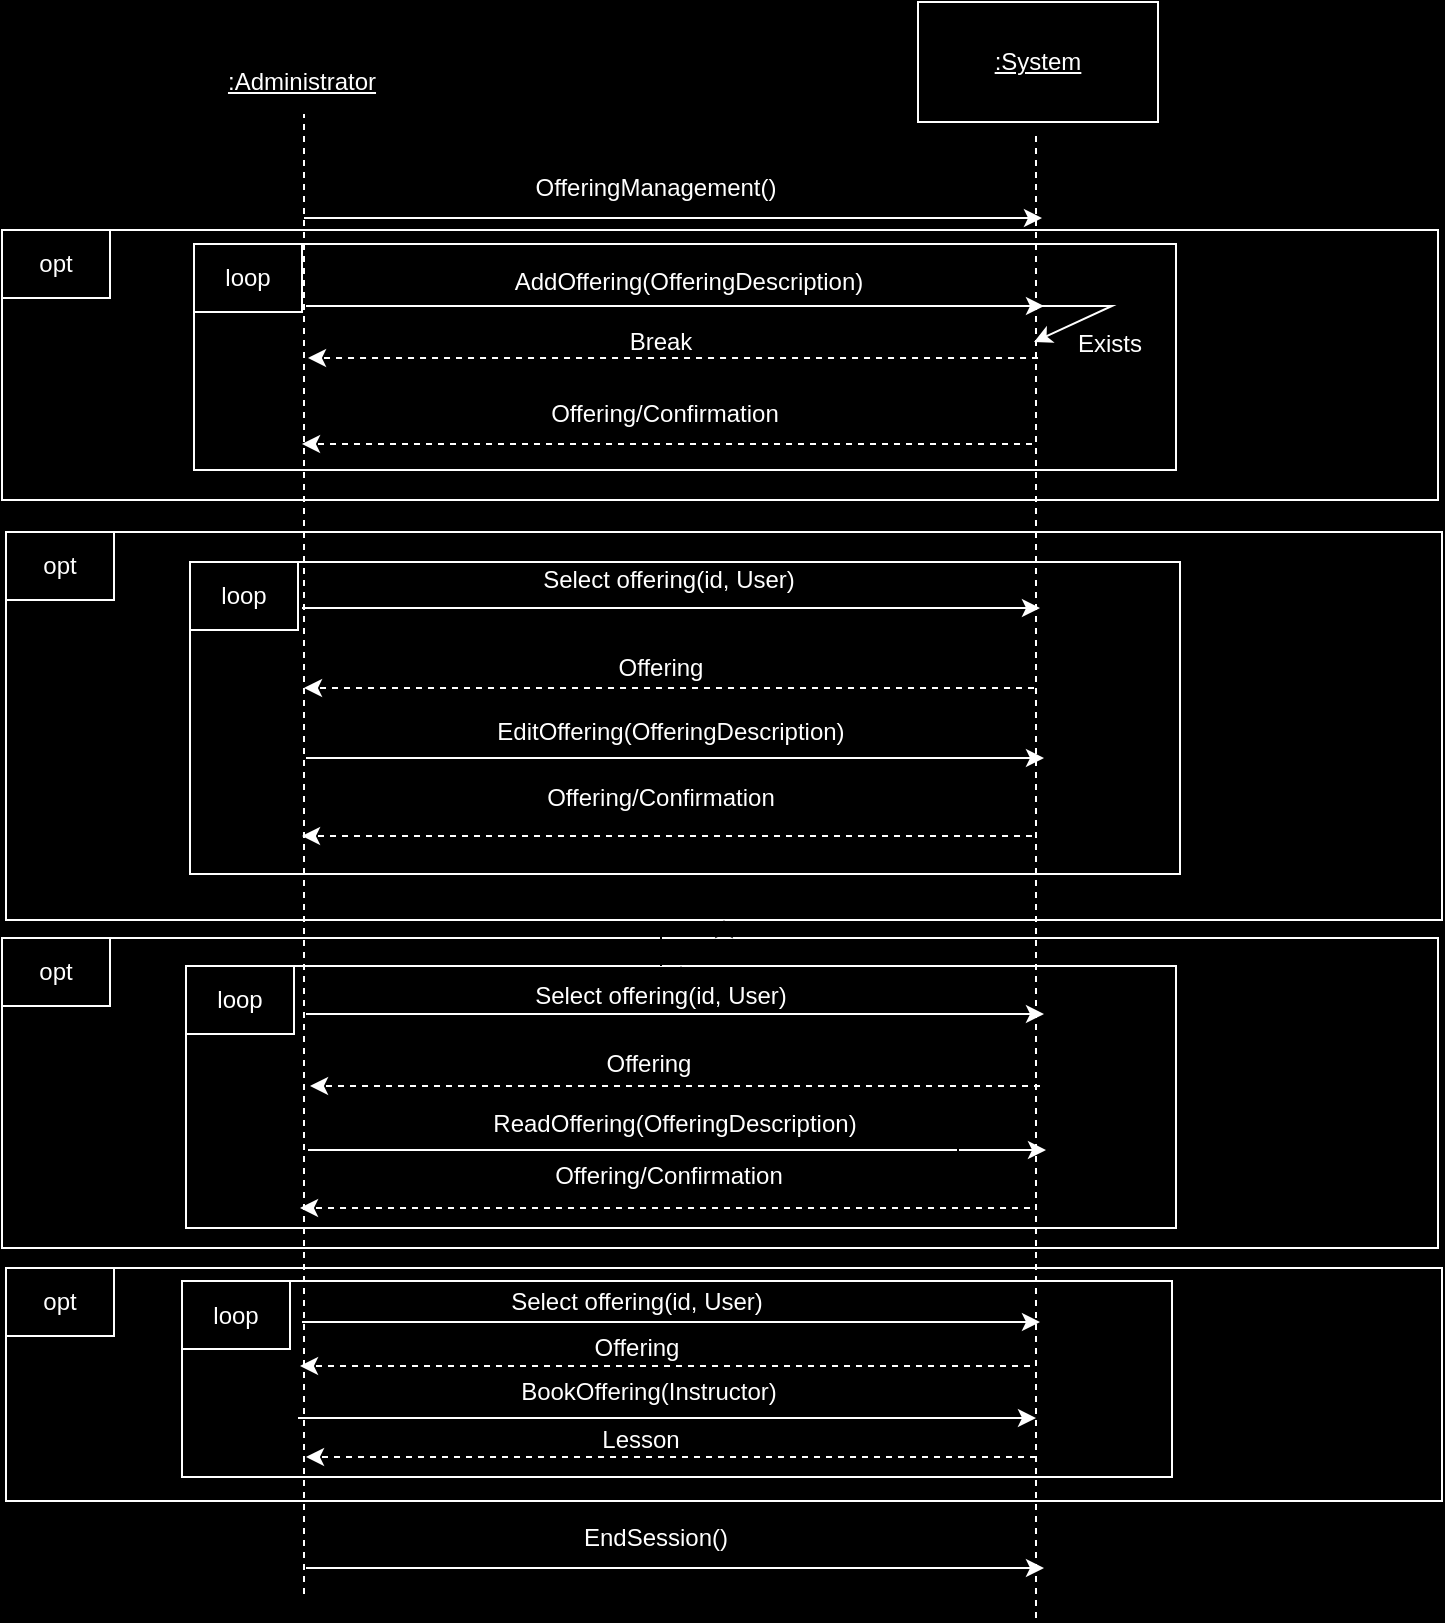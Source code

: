 <mxfile version="24.8.4">
  <diagram name="Page-1" id="S6R2McVNnZuRSGAqZM0K">
    <mxGraphModel dx="576" dy="791" grid="0" gridSize="10" guides="1" tooltips="1" connect="1" arrows="1" fold="1" page="1" pageScale="1" pageWidth="850" pageHeight="1100" background="#000000" math="0" shadow="0">
      <root>
        <mxCell id="0" />
        <mxCell id="1" parent="0" />
        <mxCell id="QQqbGXnuYd3Xe5WtPTO5-54" value="" style="rounded=0;whiteSpace=wrap;html=1;fillColor=#000000;strokeColor=#FFFFFF;" parent="1" vertex="1">
          <mxGeometry x="918" y="783" width="718" height="116.5" as="geometry" />
        </mxCell>
        <mxCell id="QQqbGXnuYd3Xe5WtPTO5-55" value="" style="rounded=0;whiteSpace=wrap;html=1;fillColor=#000000;strokeColor=#FFFFFF;" parent="1" vertex="1">
          <mxGeometry x="1006" y="789.5" width="495" height="98" as="geometry" />
        </mxCell>
        <mxCell id="QQqbGXnuYd3Xe5WtPTO5-56" value="&lt;font color=&quot;#ffffff&quot;&gt;BookOffering(Instructor)&lt;/font&gt;" style="text;html=1;align=center;verticalAlign=middle;whiteSpace=wrap;rounded=0;" parent="1" vertex="1">
          <mxGeometry x="1118" y="830" width="243" height="30" as="geometry" />
        </mxCell>
        <mxCell id="QQqbGXnuYd3Xe5WtPTO5-57" value="" style="endArrow=classic;html=1;rounded=0;strokeColor=#FFFFFF;" parent="1" edge="1">
          <mxGeometry width="50" height="50" relative="1" as="geometry">
            <mxPoint x="1064" y="858" as="sourcePoint" />
            <mxPoint x="1433" y="858" as="targetPoint" />
          </mxGeometry>
        </mxCell>
        <mxCell id="QQqbGXnuYd3Xe5WtPTO5-58" value="" style="endArrow=classic;html=1;rounded=0;strokeColor=#FFFFFF;dashed=1;" parent="1" edge="1">
          <mxGeometry width="50" height="50" relative="1" as="geometry">
            <mxPoint x="1433" y="877.5" as="sourcePoint" />
            <mxPoint x="1068" y="877.5" as="targetPoint" />
          </mxGeometry>
        </mxCell>
        <mxCell id="QQqbGXnuYd3Xe5WtPTO5-59" value="&lt;font style=&quot;background-color: rgb(0, 0, 0);&quot; color=&quot;#ffffff&quot;&gt;Lesson&lt;/font&gt;" style="text;html=1;align=center;verticalAlign=middle;whiteSpace=wrap;rounded=0;" parent="1" vertex="1">
          <mxGeometry x="1114" y="853.5" width="243" height="30" as="geometry" />
        </mxCell>
        <mxCell id="QQqbGXnuYd3Xe5WtPTO5-60" value="&lt;span style=&quot;color: rgb(255, 255, 255);&quot;&gt;loop&lt;/span&gt;" style="rounded=0;whiteSpace=wrap;html=1;fillColor=#000000;strokeColor=#FFFFFF;" parent="1" vertex="1">
          <mxGeometry x="1006" y="789.5" width="54" height="34" as="geometry" />
        </mxCell>
        <mxCell id="QQqbGXnuYd3Xe5WtPTO5-61" value="&lt;span style=&quot;color: rgb(255, 255, 255);&quot;&gt;opt&lt;/span&gt;" style="rounded=0;whiteSpace=wrap;html=1;fillColor=#000000;strokeColor=#FFFFFF;" parent="1" vertex="1">
          <mxGeometry x="918" y="783" width="54" height="34" as="geometry" />
        </mxCell>
        <mxCell id="QQqbGXnuYd3Xe5WtPTO5-1" value="" style="rounded=0;whiteSpace=wrap;html=1;fillColor=#000000;strokeColor=#FFFFFF;" parent="1" vertex="1">
          <mxGeometry x="916" y="618" width="718" height="155" as="geometry" />
        </mxCell>
        <mxCell id="QQqbGXnuYd3Xe5WtPTO5-2" value="" style="rounded=0;whiteSpace=wrap;html=1;fillColor=#000000;strokeColor=#FFFFFF;" parent="1" vertex="1">
          <mxGeometry x="1008" y="632" width="495" height="131" as="geometry" />
        </mxCell>
        <mxCell id="QQqbGXnuYd3Xe5WtPTO5-3" value="" style="endArrow=classic;html=1;rounded=0;strokeColor=#FFFFFF;" parent="1" edge="1">
          <mxGeometry width="50" height="50" relative="1" as="geometry">
            <mxPoint x="1069" y="724" as="sourcePoint" />
            <mxPoint x="1438" y="724" as="targetPoint" />
          </mxGeometry>
        </mxCell>
        <mxCell id="QQqbGXnuYd3Xe5WtPTO5-49" style="edgeStyle=orthogonalEdgeStyle;rounded=0;orthogonalLoop=1;jettySize=auto;html=1;exitX=0.5;exitY=1;exitDx=0;exitDy=0;" parent="1" source="QQqbGXnuYd3Xe5WtPTO5-4" target="QQqbGXnuYd3Xe5WtPTO5-2" edge="1">
          <mxGeometry relative="1" as="geometry" />
        </mxCell>
        <mxCell id="QQqbGXnuYd3Xe5WtPTO5-4" value="&lt;font color=&quot;#ffffff&quot;&gt;ReadOffering(OfferingDescription)&lt;/font&gt;" style="text;html=1;align=center;verticalAlign=middle;whiteSpace=wrap;rounded=0;" parent="1" vertex="1">
          <mxGeometry x="1131" y="696" width="243" height="30" as="geometry" />
        </mxCell>
        <mxCell id="QQqbGXnuYd3Xe5WtPTO5-5" value="" style="endArrow=classic;html=1;rounded=0;strokeColor=#FFFFFF;dashed=1;" parent="1" edge="1">
          <mxGeometry width="50" height="50" relative="1" as="geometry">
            <mxPoint x="1430" y="753" as="sourcePoint" />
            <mxPoint x="1065" y="753" as="targetPoint" />
          </mxGeometry>
        </mxCell>
        <mxCell id="QQqbGXnuYd3Xe5WtPTO5-6" value="&lt;font style=&quot;background-color: rgb(0, 0, 0);&quot; color=&quot;#ffffff&quot;&gt;Offering/Confirmation&lt;/font&gt;" style="text;html=1;align=center;verticalAlign=middle;whiteSpace=wrap;rounded=0;" parent="1" vertex="1">
          <mxGeometry x="1128" y="722" width="243" height="30" as="geometry" />
        </mxCell>
        <mxCell id="QQqbGXnuYd3Xe5WtPTO5-9" value="&lt;span style=&quot;color: rgb(255, 255, 255);&quot;&gt;opt&lt;/span&gt;" style="rounded=0;whiteSpace=wrap;html=1;fillColor=#000000;strokeColor=#FFFFFF;" parent="1" vertex="1">
          <mxGeometry x="916" y="618" width="54" height="34" as="geometry" />
        </mxCell>
        <mxCell id="QQqbGXnuYd3Xe5WtPTO5-10" value="&lt;span style=&quot;color: rgb(255, 255, 255);&quot;&gt;loop&lt;/span&gt;" style="rounded=0;whiteSpace=wrap;html=1;fillColor=#000000;strokeColor=#FFFFFF;" parent="1" vertex="1">
          <mxGeometry x="1008" y="632" width="54" height="34" as="geometry" />
        </mxCell>
        <mxCell id="QQqbGXnuYd3Xe5WtPTO5-11" value="" style="rounded=0;whiteSpace=wrap;html=1;fillColor=#000000;strokeColor=#FFFFFF;" parent="1" vertex="1">
          <mxGeometry x="918" y="415" width="718" height="194" as="geometry" />
        </mxCell>
        <mxCell id="QQqbGXnuYd3Xe5WtPTO5-12" value="" style="rounded=0;whiteSpace=wrap;html=1;fillColor=#000000;strokeColor=#FFFFFF;" parent="1" vertex="1">
          <mxGeometry x="1010" y="430" width="495" height="156" as="geometry" />
        </mxCell>
        <mxCell id="QQqbGXnuYd3Xe5WtPTO5-13" value="" style="endArrow=classic;html=1;rounded=0;strokeColor=#FFFFFF;" parent="1" edge="1">
          <mxGeometry width="50" height="50" relative="1" as="geometry">
            <mxPoint x="1068" y="528" as="sourcePoint" />
            <mxPoint x="1437" y="528" as="targetPoint" />
          </mxGeometry>
        </mxCell>
        <mxCell id="QQqbGXnuYd3Xe5WtPTO5-14" value="&lt;font color=&quot;#ffffff&quot;&gt;EditOffering(OfferingDescription)&lt;/font&gt;" style="text;html=1;align=center;verticalAlign=middle;whiteSpace=wrap;rounded=0;" parent="1" vertex="1">
          <mxGeometry x="1129" y="500" width="243" height="30" as="geometry" />
        </mxCell>
        <mxCell id="QQqbGXnuYd3Xe5WtPTO5-15" value="" style="endArrow=classic;html=1;rounded=0;strokeColor=#FFFFFF;dashed=1;" parent="1" edge="1">
          <mxGeometry width="50" height="50" relative="1" as="geometry">
            <mxPoint x="1431" y="567" as="sourcePoint" />
            <mxPoint x="1066" y="567" as="targetPoint" />
          </mxGeometry>
        </mxCell>
        <mxCell id="QQqbGXnuYd3Xe5WtPTO5-16" value="&lt;font style=&quot;background-color: rgb(0, 0, 0);&quot; color=&quot;#ffffff&quot;&gt;Offering/Confirmation&lt;/font&gt;" style="text;html=1;align=center;verticalAlign=middle;whiteSpace=wrap;rounded=0;" parent="1" vertex="1">
          <mxGeometry x="1124" y="533" width="243" height="30" as="geometry" />
        </mxCell>
        <mxCell id="QQqbGXnuYd3Xe5WtPTO5-19" value="&lt;span style=&quot;color: rgb(255, 255, 255);&quot;&gt;opt&lt;/span&gt;" style="rounded=0;whiteSpace=wrap;html=1;fillColor=#000000;strokeColor=#FFFFFF;" parent="1" vertex="1">
          <mxGeometry x="918" y="415" width="54" height="34" as="geometry" />
        </mxCell>
        <mxCell id="QQqbGXnuYd3Xe5WtPTO5-20" value="&lt;span style=&quot;color: rgb(255, 255, 255);&quot;&gt;loop&lt;/span&gt;" style="rounded=0;whiteSpace=wrap;html=1;fillColor=#000000;strokeColor=#FFFFFF;" parent="1" vertex="1">
          <mxGeometry x="1010" y="430" width="54" height="34" as="geometry" />
        </mxCell>
        <mxCell id="QQqbGXnuYd3Xe5WtPTO5-21" value="" style="rounded=0;whiteSpace=wrap;html=1;fillColor=#000000;strokeColor=#FFFFFF;" parent="1" vertex="1">
          <mxGeometry x="916" y="264" width="718" height="135" as="geometry" />
        </mxCell>
        <mxCell id="QQqbGXnuYd3Xe5WtPTO5-22" value="" style="rounded=0;whiteSpace=wrap;html=1;fillColor=#000000;strokeColor=#FFFFFF;" parent="1" vertex="1">
          <mxGeometry x="1012" y="271" width="491" height="113" as="geometry" />
        </mxCell>
        <mxCell id="QQqbGXnuYd3Xe5WtPTO5-23" value="" style="endArrow=none;dashed=1;html=1;rounded=0;strokeColor=#FFFFFF;" parent="1" edge="1">
          <mxGeometry width="50" height="50" relative="1" as="geometry">
            <mxPoint x="1067" y="946" as="sourcePoint" />
            <mxPoint x="1067" y="206" as="targetPoint" />
          </mxGeometry>
        </mxCell>
        <mxCell id="QQqbGXnuYd3Xe5WtPTO5-24" value="" style="endArrow=none;dashed=1;html=1;rounded=0;strokeColor=#FFFFFF;" parent="1" edge="1">
          <mxGeometry width="50" height="50" relative="1" as="geometry">
            <mxPoint x="1433" y="958" as="sourcePoint" />
            <mxPoint x="1433" y="214" as="targetPoint" />
          </mxGeometry>
        </mxCell>
        <mxCell id="QQqbGXnuYd3Xe5WtPTO5-25" value="&lt;font color=&quot;#ffffff&quot;&gt;&lt;u&gt;:Administrator&lt;/u&gt;&lt;/font&gt;" style="text;html=1;align=center;verticalAlign=middle;whiteSpace=wrap;rounded=0;" parent="1" vertex="1">
          <mxGeometry x="1036" y="175" width="60" height="30" as="geometry" />
        </mxCell>
        <mxCell id="QQqbGXnuYd3Xe5WtPTO5-26" value="" style="rounded=0;whiteSpace=wrap;html=1;fillColor=#000000;strokeColor=#FFFFFF;" parent="1" vertex="1">
          <mxGeometry x="1374" y="150" width="120" height="60" as="geometry" />
        </mxCell>
        <mxCell id="QQqbGXnuYd3Xe5WtPTO5-27" value="&lt;font color=&quot;#ffffff&quot;&gt;&lt;u&gt;:System&lt;/u&gt;&lt;/font&gt;" style="text;html=1;align=center;verticalAlign=middle;whiteSpace=wrap;rounded=0;" parent="1" vertex="1">
          <mxGeometry x="1404" y="165" width="60" height="30" as="geometry" />
        </mxCell>
        <mxCell id="QQqbGXnuYd3Xe5WtPTO5-28" value="" style="endArrow=classic;html=1;rounded=0;strokeColor=#FFFFFF;" parent="1" edge="1">
          <mxGeometry width="50" height="50" relative="1" as="geometry">
            <mxPoint x="1067" y="258" as="sourcePoint" />
            <mxPoint x="1436" y="258" as="targetPoint" />
          </mxGeometry>
        </mxCell>
        <mxCell id="QQqbGXnuYd3Xe5WtPTO5-29" value="&lt;font color=&quot;#ffffff&quot;&gt;OfferingManagement()&lt;/font&gt;" style="text;html=1;align=center;verticalAlign=middle;whiteSpace=wrap;rounded=0;" parent="1" vertex="1">
          <mxGeometry x="1213" y="228" width="60" height="30" as="geometry" />
        </mxCell>
        <mxCell id="QQqbGXnuYd3Xe5WtPTO5-30" value="" style="endArrow=classic;html=1;rounded=0;strokeColor=#FFFFFF;" parent="1" edge="1">
          <mxGeometry width="50" height="50" relative="1" as="geometry">
            <mxPoint x="1068" y="302" as="sourcePoint" />
            <mxPoint x="1437" y="302" as="targetPoint" />
          </mxGeometry>
        </mxCell>
        <mxCell id="QQqbGXnuYd3Xe5WtPTO5-31" value="&lt;font color=&quot;#ffffff&quot;&gt;AddOffering(OfferingDescription)&lt;/font&gt;" style="text;html=1;align=center;verticalAlign=middle;whiteSpace=wrap;rounded=0;" parent="1" vertex="1">
          <mxGeometry x="1138" y="275" width="243" height="30" as="geometry" />
        </mxCell>
        <mxCell id="QQqbGXnuYd3Xe5WtPTO5-32" value="" style="endArrow=classic;html=1;rounded=0;strokeColor=#FFFFFF;dashed=1;" parent="1" edge="1">
          <mxGeometry width="50" height="50" relative="1" as="geometry">
            <mxPoint x="1431" y="371" as="sourcePoint" />
            <mxPoint x="1066" y="371" as="targetPoint" />
          </mxGeometry>
        </mxCell>
        <mxCell id="QQqbGXnuYd3Xe5WtPTO5-33" value="&lt;font style=&quot;background-color: rgb(0, 0, 0);&quot; color=&quot;#ffffff&quot;&gt;Offering/Confirmation&lt;/font&gt;" style="text;html=1;align=center;verticalAlign=middle;whiteSpace=wrap;rounded=0;" parent="1" vertex="1">
          <mxGeometry x="1126" y="341" width="243" height="30" as="geometry" />
        </mxCell>
        <mxCell id="QQqbGXnuYd3Xe5WtPTO5-36" value="&lt;span style=&quot;color: rgb(255, 255, 255);&quot;&gt;opt&lt;/span&gt;" style="rounded=0;whiteSpace=wrap;html=1;fillColor=#000000;strokeColor=#FFFFFF;" parent="1" vertex="1">
          <mxGeometry x="916" y="264" width="54" height="34" as="geometry" />
        </mxCell>
        <mxCell id="QQqbGXnuYd3Xe5WtPTO5-37" value="&lt;span style=&quot;color: rgb(255, 255, 255);&quot;&gt;loop&lt;/span&gt;" style="rounded=0;whiteSpace=wrap;html=1;fillColor=#000000;strokeColor=#FFFFFF;" parent="1" vertex="1">
          <mxGeometry x="1012" y="271" width="54" height="34" as="geometry" />
        </mxCell>
        <mxCell id="QQqbGXnuYd3Xe5WtPTO5-38" value="" style="endArrow=classic;html=1;rounded=0;strokeColor=#FFFFFF;" parent="1" edge="1">
          <mxGeometry width="50" height="50" relative="1" as="geometry">
            <mxPoint x="1068" y="933" as="sourcePoint" />
            <mxPoint x="1437" y="933" as="targetPoint" />
          </mxGeometry>
        </mxCell>
        <mxCell id="QQqbGXnuYd3Xe5WtPTO5-39" value="&lt;font color=&quot;#ffffff&quot;&gt;EndSession()&lt;/font&gt;" style="text;html=1;align=center;verticalAlign=middle;whiteSpace=wrap;rounded=0;" parent="1" vertex="1">
          <mxGeometry x="1213" y="903" width="60" height="30" as="geometry" />
        </mxCell>
        <mxCell id="QQqbGXnuYd3Xe5WtPTO5-45" value="" style="endArrow=classic;html=1;rounded=0;strokeColor=#FFFFFF;" parent="1" edge="1">
          <mxGeometry width="50" height="50" relative="1" as="geometry">
            <mxPoint x="1066" y="453" as="sourcePoint" />
            <mxPoint x="1435" y="453" as="targetPoint" />
          </mxGeometry>
        </mxCell>
        <mxCell id="QQqbGXnuYd3Xe5WtPTO5-46" value="&lt;font color=&quot;#ffffff&quot;&gt;Select offering(id, User)&lt;/font&gt;" style="text;html=1;align=center;verticalAlign=middle;whiteSpace=wrap;rounded=0;" parent="1" vertex="1">
          <mxGeometry x="1128" y="424" width="243" height="30" as="geometry" />
        </mxCell>
        <mxCell id="QQqbGXnuYd3Xe5WtPTO5-47" value="" style="endArrow=classic;html=1;rounded=0;strokeColor=#FFFFFF;dashed=1;" parent="1" edge="1">
          <mxGeometry width="50" height="50" relative="1" as="geometry">
            <mxPoint x="1432" y="493" as="sourcePoint" />
            <mxPoint x="1067" y="493" as="targetPoint" />
          </mxGeometry>
        </mxCell>
        <mxCell id="QQqbGXnuYd3Xe5WtPTO5-48" value="&lt;font color=&quot;#ffffff&quot;&gt;Offering&lt;/font&gt;" style="text;html=1;align=center;verticalAlign=middle;whiteSpace=wrap;rounded=0;" parent="1" vertex="1">
          <mxGeometry x="1124" y="468" width="243" height="30" as="geometry" />
        </mxCell>
        <mxCell id="QQqbGXnuYd3Xe5WtPTO5-50" value="" style="endArrow=classic;html=1;rounded=0;strokeColor=#FFFFFF;" parent="1" edge="1">
          <mxGeometry width="50" height="50" relative="1" as="geometry">
            <mxPoint x="1068" y="656" as="sourcePoint" />
            <mxPoint x="1437" y="656" as="targetPoint" />
          </mxGeometry>
        </mxCell>
        <mxCell id="QQqbGXnuYd3Xe5WtPTO5-51" value="" style="endArrow=classic;html=1;rounded=0;strokeColor=#FFFFFF;dashed=1;" parent="1" edge="1">
          <mxGeometry width="50" height="50" relative="1" as="geometry">
            <mxPoint x="1435" y="692" as="sourcePoint" />
            <mxPoint x="1070" y="692" as="targetPoint" />
          </mxGeometry>
        </mxCell>
        <mxCell id="QQqbGXnuYd3Xe5WtPTO5-62" value="" style="edgeStyle=orthogonalEdgeStyle;rounded=0;orthogonalLoop=1;jettySize=auto;html=1;" parent="1" source="QQqbGXnuYd3Xe5WtPTO5-52" target="QQqbGXnuYd3Xe5WtPTO5-11" edge="1">
          <mxGeometry relative="1" as="geometry" />
        </mxCell>
        <mxCell id="QQqbGXnuYd3Xe5WtPTO5-52" value="&lt;font color=&quot;#ffffff&quot;&gt;Select offering(id, User)&lt;/font&gt;" style="text;html=1;align=center;verticalAlign=middle;whiteSpace=wrap;rounded=0;" parent="1" vertex="1">
          <mxGeometry x="1124" y="632" width="243" height="30" as="geometry" />
        </mxCell>
        <mxCell id="QQqbGXnuYd3Xe5WtPTO5-53" value="&lt;font color=&quot;#ffffff&quot;&gt;Offering&lt;/font&gt;" style="text;html=1;align=center;verticalAlign=middle;whiteSpace=wrap;rounded=0;" parent="1" vertex="1">
          <mxGeometry x="1118" y="666" width="243" height="30" as="geometry" />
        </mxCell>
        <mxCell id="QQqbGXnuYd3Xe5WtPTO5-63" value="" style="endArrow=classic;html=1;rounded=0;strokeColor=#FFFFFF;" parent="1" edge="1">
          <mxGeometry width="50" height="50" relative="1" as="geometry">
            <mxPoint x="1066" y="810" as="sourcePoint" />
            <mxPoint x="1435" y="810" as="targetPoint" />
          </mxGeometry>
        </mxCell>
        <mxCell id="QQqbGXnuYd3Xe5WtPTO5-65" value="" style="endArrow=classic;html=1;rounded=0;strokeColor=#FFFFFF;dashed=1;" parent="1" edge="1">
          <mxGeometry width="50" height="50" relative="1" as="geometry">
            <mxPoint x="1430" y="832" as="sourcePoint" />
            <mxPoint x="1065" y="832" as="targetPoint" />
          </mxGeometry>
        </mxCell>
        <mxCell id="QQqbGXnuYd3Xe5WtPTO5-66" value="&lt;font color=&quot;#ffffff&quot;&gt;Offering&lt;/font&gt;" style="text;html=1;align=center;verticalAlign=middle;whiteSpace=wrap;rounded=0;" parent="1" vertex="1">
          <mxGeometry x="1112" y="808" width="243" height="30" as="geometry" />
        </mxCell>
        <mxCell id="QQqbGXnuYd3Xe5WtPTO5-67" value="&lt;font color=&quot;#ffffff&quot;&gt;Select offering(id, User)&lt;/font&gt;" style="text;html=1;align=center;verticalAlign=middle;whiteSpace=wrap;rounded=0;" parent="1" vertex="1">
          <mxGeometry x="1112" y="785" width="243" height="30" as="geometry" />
        </mxCell>
        <mxCell id="LNSlO3dI0piy9Lvb9_Cy-1" value="" style="endArrow=classic;html=1;rounded=0;strokeColor=#FFFFFF;" edge="1" parent="1">
          <mxGeometry width="50" height="50" relative="1" as="geometry">
            <mxPoint x="1432" y="302" as="sourcePoint" />
            <mxPoint x="1432" y="320" as="targetPoint" />
            <Array as="points">
              <mxPoint x="1471" y="302" />
            </Array>
          </mxGeometry>
        </mxCell>
        <mxCell id="LNSlO3dI0piy9Lvb9_Cy-2" value="&lt;font color=&quot;#ffffff&quot;&gt;Exists&lt;/font&gt;" style="text;html=1;align=center;verticalAlign=middle;whiteSpace=wrap;rounded=0;" vertex="1" parent="1">
          <mxGeometry x="1426" y="303" width="88" height="35" as="geometry" />
        </mxCell>
        <mxCell id="LNSlO3dI0piy9Lvb9_Cy-3" value="" style="endArrow=classic;html=1;rounded=0;strokeColor=#FFFFFF;dashed=1;exitX=0.091;exitY=0.714;exitDx=0;exitDy=0;exitPerimeter=0;" edge="1" parent="1" source="LNSlO3dI0piy9Lvb9_Cy-2">
          <mxGeometry width="50" height="50" relative="1" as="geometry">
            <mxPoint x="1441" y="381" as="sourcePoint" />
            <mxPoint x="1069" y="328" as="targetPoint" />
          </mxGeometry>
        </mxCell>
        <mxCell id="LNSlO3dI0piy9Lvb9_Cy-4" value="&lt;font style=&quot;background-color: rgb(0, 0, 0);&quot; color=&quot;#ffffff&quot;&gt;Break&lt;/font&gt;" style="text;html=1;align=center;verticalAlign=middle;whiteSpace=wrap;rounded=0;" vertex="1" parent="1">
          <mxGeometry x="1124" y="305" width="243" height="30" as="geometry" />
        </mxCell>
      </root>
    </mxGraphModel>
  </diagram>
</mxfile>
